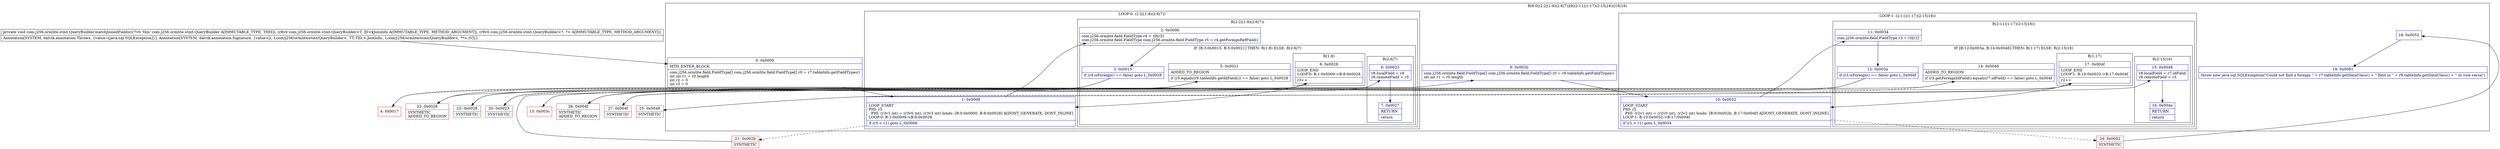 digraph "CFG forcom.j256.ormlite.stmt.QueryBuilder.matchJoinedFields(Lcom\/j256\/ormlite\/stmt\/QueryBuilder$JoinInfo;Lcom\/j256\/ormlite\/stmt\/QueryBuilder;)V" {
subgraph cluster_Region_1227850020 {
label = "R(6:0|(2:2|(1:8)(2:6|7))|9|(2:11|(1:17)(2:15|16))|18|19)";
node [shape=record,color=blue];
Node_0 [shape=record,label="{0\:\ 0x0000|MTH_ENTER_BLOCK\l|com.j256.ormlite.field.FieldType[] com.j256.ormlite.field.FieldType[] r0 = r7.tableInfo.getFieldTypes()\lint int r1 = r0.length\lint r2 = 0\lint r3 = 0\l}"];
subgraph cluster_LoopRegion_592596626 {
label = "LOOP:0: (2:2|(1:8)(2:6|7))";
node [shape=record,color=blue];
Node_1 [shape=record,label="{1\:\ 0x0009|LOOP_START\lPHI: r3 \l  PHI: (r3v1 int) = (r3v0 int), (r3v3 int) binds: [B:0:0x0000, B:8:0x0028] A[DONT_GENERATE, DONT_INLINE]\lLOOP:0: B:1:0x0009\-\>B:8:0x0028\l|if (r3 \< r1) goto L_0x000b\l}"];
subgraph cluster_Region_1607367544 {
label = "R(2:2|(1:8)(2:6|7))";
node [shape=record,color=blue];
Node_2 [shape=record,label="{2\:\ 0x000b|com.j256.ormlite.field.FieldType r4 = r0[r3]\lcom.j256.ormlite.field.FieldType com.j256.ormlite.field.FieldType r5 = r4.getForeignRefField()\l}"];
subgraph cluster_IfRegion_1722762759 {
label = "IF [B:3:0x0015, B:5:0x0021] THEN: R(1:8) ELSE: R(2:6|7)";
node [shape=record,color=blue];
Node_3 [shape=record,label="{3\:\ 0x0015|if (r4.isForeign() == false) goto L_0x0028\l}"];
Node_5 [shape=record,label="{5\:\ 0x0021|ADDED_TO_REGION\l|if (r5.equals(r9.tableInfo.getIdField()) == false) goto L_0x0028\l}"];
subgraph cluster_Region_1719155075 {
label = "R(1:8)";
node [shape=record,color=blue];
Node_8 [shape=record,label="{8\:\ 0x0028|LOOP_END\lLOOP:0: B:1:0x0009\-\>B:8:0x0028\l|r3++\l}"];
}
subgraph cluster_Region_1102892912 {
label = "R(2:6|7)";
node [shape=record,color=blue];
Node_6 [shape=record,label="{6\:\ 0x0023|r8.localField = r4\lr8.remoteField = r5\l}"];
Node_7 [shape=record,label="{7\:\ 0x0027|RETURN\l|return\l}"];
}
}
}
}
Node_9 [shape=record,label="{9\:\ 0x002b|com.j256.ormlite.field.FieldType[] com.j256.ormlite.field.FieldType[] r0 = r9.tableInfo.getFieldTypes()\lint int r1 = r0.length\l}"];
subgraph cluster_LoopRegion_2069260939 {
label = "LOOP:1: (2:11|(1:17)(2:15|16))";
node [shape=record,color=blue];
Node_10 [shape=record,label="{10\:\ 0x0032|LOOP_START\lPHI: r2 \l  PHI: (r2v1 int) = (r2v0 int), (r2v2 int) binds: [B:9:0x002b, B:17:0x004f] A[DONT_GENERATE, DONT_INLINE]\lLOOP:1: B:10:0x0032\-\>B:17:0x004f\l|if (r2 \< r1) goto L_0x0034\l}"];
subgraph cluster_Region_1466944290 {
label = "R(2:11|(1:17)(2:15|16))";
node [shape=record,color=blue];
Node_11 [shape=record,label="{11\:\ 0x0034|com.j256.ormlite.field.FieldType r3 = r0[r2]\l}"];
subgraph cluster_IfRegion_125469278 {
label = "IF [B:12:0x003a, B:14:0x0046] THEN: R(1:17) ELSE: R(2:15|16)";
node [shape=record,color=blue];
Node_12 [shape=record,label="{12\:\ 0x003a|if (r3.isForeign() == false) goto L_0x004f\l}"];
Node_14 [shape=record,label="{14\:\ 0x0046|ADDED_TO_REGION\l|if (r3.getForeignIdField().equals(r7.idField) == false) goto L_0x004f\l}"];
subgraph cluster_Region_1313203398 {
label = "R(1:17)";
node [shape=record,color=blue];
Node_17 [shape=record,label="{17\:\ 0x004f|LOOP_END\lLOOP:1: B:10:0x0032\-\>B:17:0x004f\l|r2++\l}"];
}
subgraph cluster_Region_1336979976 {
label = "R(2:15|16)";
node [shape=record,color=blue];
Node_15 [shape=record,label="{15\:\ 0x0048|r8.localField = r7.idField\lr8.remoteField = r3\l}"];
Node_16 [shape=record,label="{16\:\ 0x004e|RETURN\l|return\l}"];
}
}
}
}
Node_18 [shape=record,label="{18\:\ 0x0052}"];
Node_19 [shape=record,label="{19\:\ 0x0081|throw new java.sql.SQLException(\"Could not find a foreign \" + r7.tableInfo.getDataClass() + \" field in \" + r9.tableInfo.getDataClass() + \" or vice versa\")\l}"];
}
Node_4 [shape=record,color=red,label="{4\:\ 0x0017}"];
Node_13 [shape=record,color=red,label="{13\:\ 0x003c}"];
Node_20 [shape=record,color=red,label="{20\:\ 0x0023|SYNTHETIC\l}"];
Node_21 [shape=record,color=red,label="{21\:\ 0x002b|SYNTHETIC\l}"];
Node_22 [shape=record,color=red,label="{22\:\ 0x0028|SYNTHETIC\lADDED_TO_REGION\l}"];
Node_23 [shape=record,color=red,label="{23\:\ 0x0028|SYNTHETIC\l}"];
Node_24 [shape=record,color=red,label="{24\:\ 0x0052|SYNTHETIC\l}"];
Node_25 [shape=record,color=red,label="{25\:\ 0x0048|SYNTHETIC\l}"];
Node_26 [shape=record,color=red,label="{26\:\ 0x004f|SYNTHETIC\lADDED_TO_REGION\l}"];
Node_27 [shape=record,color=red,label="{27\:\ 0x004f|SYNTHETIC\l}"];
MethodNode[shape=record,label="{private void com.j256.ormlite.stmt.QueryBuilder.matchJoinedFields((r7v0 'this' com.j256.ormlite.stmt.QueryBuilder A[IMMUTABLE_TYPE, THIS]), (r8v0 com.j256.ormlite.stmt.QueryBuilder\<T, ID\>$JoinInfo A[IMMUTABLE_TYPE, METHOD_ARGUMENT]), (r9v0 com.j256.ormlite.stmt.QueryBuilder\<?, ?\> A[IMMUTABLE_TYPE, METHOD_ARGUMENT]))  | Annotation[SYSTEM, dalvik.annotation.Throws, \{value=[java.sql.SQLException]\}], Annotation[SYSTEM, dalvik.annotation.Signature, \{value=[(, Lcom\/j256\/ormlite\/stmt\/QueryBuilder\<, TT;TID;\>.JoinInfo;, Lcom\/j256\/ormlite\/stmt\/QueryBuilder\<, **\>;)V]\}]\l}"];
MethodNode -> Node_0;
Node_0 -> Node_1;
Node_1 -> Node_2;
Node_1 -> Node_21[style=dashed];
Node_2 -> Node_3;
Node_3 -> Node_4[style=dashed];
Node_3 -> Node_22;
Node_5 -> Node_20[style=dashed];
Node_5 -> Node_23;
Node_8 -> Node_1;
Node_6 -> Node_7;
Node_9 -> Node_10;
Node_10 -> Node_11;
Node_10 -> Node_24[style=dashed];
Node_11 -> Node_12;
Node_12 -> Node_13[style=dashed];
Node_12 -> Node_26;
Node_14 -> Node_25[style=dashed];
Node_14 -> Node_27;
Node_17 -> Node_10;
Node_15 -> Node_16;
Node_18 -> Node_19;
Node_4 -> Node_5;
Node_13 -> Node_14;
Node_20 -> Node_6;
Node_21 -> Node_9;
Node_22 -> Node_8;
Node_23 -> Node_8;
Node_24 -> Node_18;
Node_25 -> Node_15;
Node_26 -> Node_17;
Node_27 -> Node_17;
}

